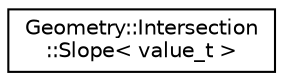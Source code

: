 digraph "Graphical Class Hierarchy"
{
  edge [fontname="Helvetica",fontsize="10",labelfontname="Helvetica",labelfontsize="10"];
  node [fontname="Helvetica",fontsize="10",shape=record];
  rankdir="LR";
  Node1 [label="Geometry::Intersection\l::Slope\< value_t \>",height=0.2,width=0.4,color="black", fillcolor="white", style="filled",URL="$classGeometry_1_1Intersection_1_1Slope.html"];
}
